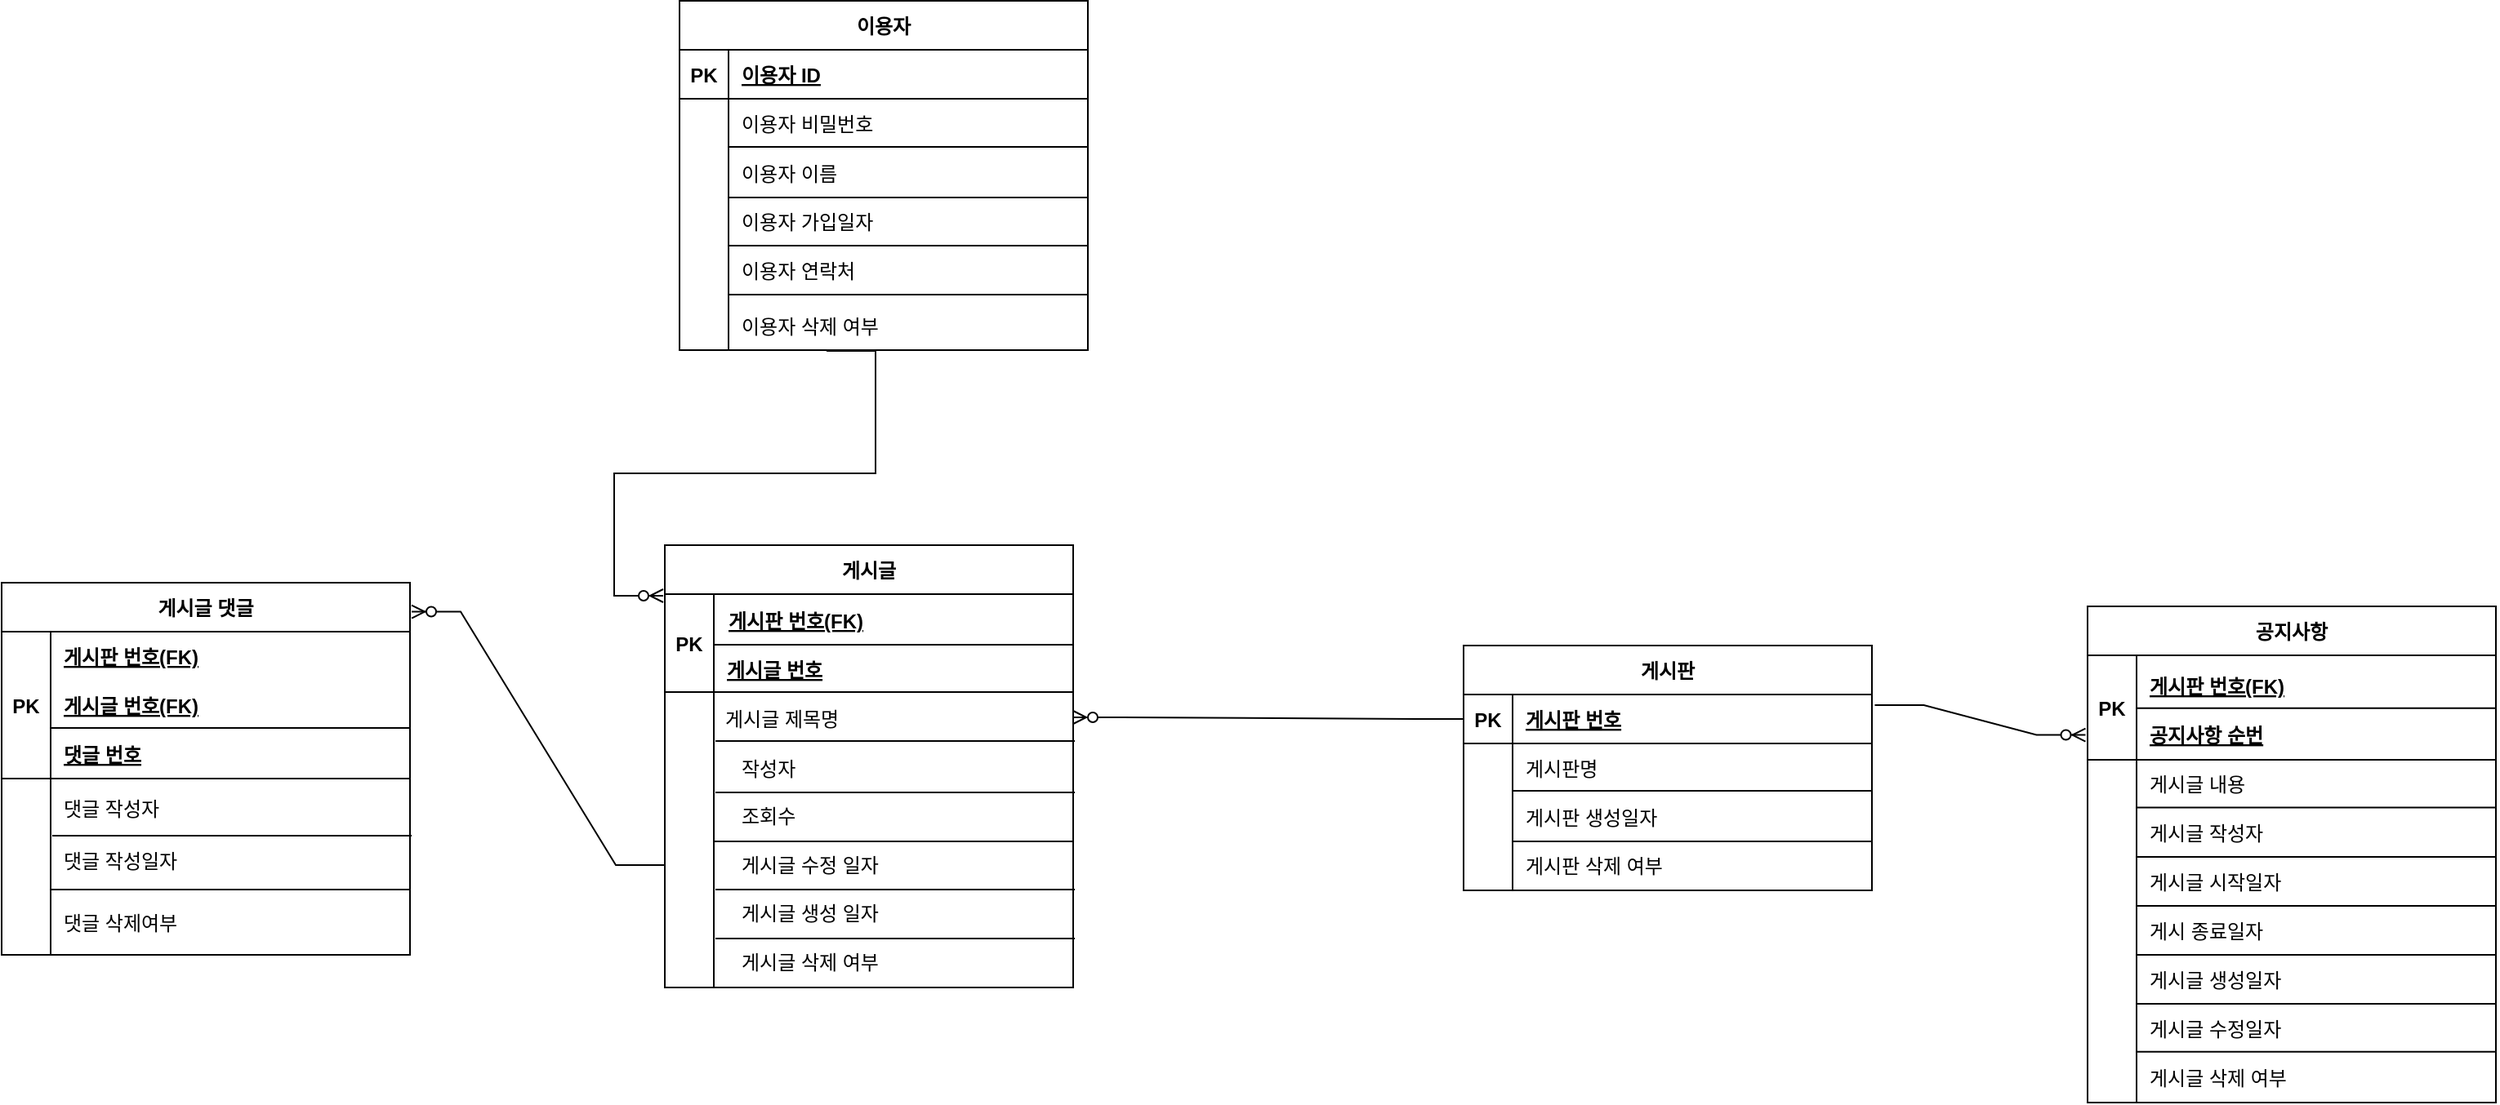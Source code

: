 <mxfile version="20.7.4" type="github">
  <diagram id="R2lEEEUBdFMjLlhIrx00" name="Page-1">
    <mxGraphModel dx="2390" dy="2681" grid="1" gridSize="10" guides="1" tooltips="1" connect="1" arrows="1" fold="1" page="1" pageScale="1" pageWidth="850" pageHeight="1100" math="0" shadow="0" extFonts="Permanent Marker^https://fonts.googleapis.com/css?family=Permanent+Marker">
      <root>
        <mxCell id="0" />
        <mxCell id="1" parent="0" />
        <mxCell id="C-vyLk0tnHw3VtMMgP7b-2" value="게시판" style="shape=table;startSize=30;container=1;collapsible=1;childLayout=tableLayout;fixedRows=1;rowLines=0;fontStyle=1;align=center;resizeLast=1;" parent="1" vertex="1">
          <mxGeometry x="320" y="110.5" width="250" height="150" as="geometry" />
        </mxCell>
        <mxCell id="C-vyLk0tnHw3VtMMgP7b-3" value="" style="shape=partialRectangle;collapsible=0;dropTarget=0;pointerEvents=0;fillColor=none;points=[[0,0.5],[1,0.5]];portConstraint=eastwest;top=0;left=0;right=0;bottom=1;" parent="C-vyLk0tnHw3VtMMgP7b-2" vertex="1">
          <mxGeometry y="30" width="250" height="30" as="geometry" />
        </mxCell>
        <mxCell id="C-vyLk0tnHw3VtMMgP7b-4" value="PK" style="shape=partialRectangle;overflow=hidden;connectable=0;fillColor=none;top=0;left=0;bottom=0;right=0;fontStyle=1;" parent="C-vyLk0tnHw3VtMMgP7b-3" vertex="1">
          <mxGeometry width="30" height="30" as="geometry">
            <mxRectangle width="30" height="30" as="alternateBounds" />
          </mxGeometry>
        </mxCell>
        <mxCell id="C-vyLk0tnHw3VtMMgP7b-5" value="게시판 번호" style="shape=partialRectangle;overflow=hidden;connectable=0;fillColor=none;top=0;left=0;bottom=0;right=0;align=left;spacingLeft=6;fontStyle=5;" parent="C-vyLk0tnHw3VtMMgP7b-3" vertex="1">
          <mxGeometry x="30" width="220" height="30" as="geometry">
            <mxRectangle width="220" height="30" as="alternateBounds" />
          </mxGeometry>
        </mxCell>
        <mxCell id="C-vyLk0tnHw3VtMMgP7b-6" value="" style="shape=partialRectangle;collapsible=0;dropTarget=0;pointerEvents=0;fillColor=none;points=[[0,0.5],[1,0.5]];portConstraint=eastwest;top=0;left=0;right=0;bottom=0;" parent="C-vyLk0tnHw3VtMMgP7b-2" vertex="1">
          <mxGeometry y="60" width="250" height="30" as="geometry" />
        </mxCell>
        <mxCell id="C-vyLk0tnHw3VtMMgP7b-7" value="" style="shape=partialRectangle;overflow=hidden;connectable=0;fillColor=none;top=0;left=0;bottom=0;right=0;" parent="C-vyLk0tnHw3VtMMgP7b-6" vertex="1">
          <mxGeometry width="30" height="30" as="geometry">
            <mxRectangle width="30" height="30" as="alternateBounds" />
          </mxGeometry>
        </mxCell>
        <mxCell id="C-vyLk0tnHw3VtMMgP7b-8" value="게시판명" style="shape=partialRectangle;overflow=hidden;connectable=0;fillColor=none;top=0;left=0;bottom=0;right=0;align=left;spacingLeft=6;" parent="C-vyLk0tnHw3VtMMgP7b-6" vertex="1">
          <mxGeometry x="30" width="220" height="30" as="geometry">
            <mxRectangle width="220" height="30" as="alternateBounds" />
          </mxGeometry>
        </mxCell>
        <mxCell id="C-vyLk0tnHw3VtMMgP7b-9" value="" style="shape=partialRectangle;collapsible=0;dropTarget=0;pointerEvents=0;fillColor=none;points=[[0,0.5],[1,0.5]];portConstraint=eastwest;top=0;left=0;right=0;bottom=0;" parent="C-vyLk0tnHw3VtMMgP7b-2" vertex="1">
          <mxGeometry y="90" width="250" height="60" as="geometry" />
        </mxCell>
        <mxCell id="C-vyLk0tnHw3VtMMgP7b-10" value="" style="shape=partialRectangle;overflow=hidden;connectable=0;fillColor=none;top=0;left=0;bottom=0;right=0;" parent="C-vyLk0tnHw3VtMMgP7b-9" vertex="1">
          <mxGeometry width="30" height="60" as="geometry">
            <mxRectangle width="30" height="60" as="alternateBounds" />
          </mxGeometry>
        </mxCell>
        <mxCell id="C-vyLk0tnHw3VtMMgP7b-11" value="" style="shape=partialRectangle;overflow=hidden;connectable=0;fillColor=none;top=0;left=0;bottom=0;right=0;align=left;spacingLeft=6;" parent="C-vyLk0tnHw3VtMMgP7b-9" vertex="1">
          <mxGeometry x="30" width="220" height="60" as="geometry">
            <mxRectangle width="220" height="60" as="alternateBounds" />
          </mxGeometry>
        </mxCell>
        <mxCell id="_RqJ43vcdFiJZNY9BzZW-1" value="게시판 삭제 여부  " style="shape=partialRectangle;overflow=hidden;connectable=0;fillColor=none;top=0;left=0;bottom=0;right=0;align=left;spacingLeft=6;" parent="1" vertex="1">
          <mxGeometry x="350" y="230" width="220" height="30" as="geometry">
            <mxRectangle width="220" height="30" as="alternateBounds" />
          </mxGeometry>
        </mxCell>
        <mxCell id="_RqJ43vcdFiJZNY9BzZW-5" value="게시판 생성일자  " style="shape=partialRectangle;overflow=hidden;connectable=0;fillColor=none;top=0;left=0;bottom=0;right=0;align=left;spacingLeft=6;" parent="1" vertex="1">
          <mxGeometry x="350" y="200.5" width="220" height="30" as="geometry">
            <mxRectangle width="220" height="30" as="alternateBounds" />
          </mxGeometry>
        </mxCell>
        <mxCell id="_RqJ43vcdFiJZNY9BzZW-6" value="게시글" style="shape=table;startSize=30;container=1;collapsible=1;childLayout=tableLayout;fixedRows=1;rowLines=0;fontStyle=1;align=center;resizeLast=1;" parent="1" vertex="1">
          <mxGeometry x="-169" y="49" width="250" height="271" as="geometry" />
        </mxCell>
        <mxCell id="_RqJ43vcdFiJZNY9BzZW-7" value="" style="shape=partialRectangle;collapsible=0;dropTarget=0;pointerEvents=0;fillColor=none;points=[[0,0.5],[1,0.5]];portConstraint=eastwest;top=0;left=0;right=0;bottom=1;" parent="_RqJ43vcdFiJZNY9BzZW-6" vertex="1">
          <mxGeometry y="30" width="250" height="60" as="geometry" />
        </mxCell>
        <mxCell id="_RqJ43vcdFiJZNY9BzZW-8" value="PK" style="shape=partialRectangle;overflow=hidden;connectable=0;fillColor=none;top=0;left=0;bottom=0;right=0;fontStyle=1;" parent="_RqJ43vcdFiJZNY9BzZW-7" vertex="1">
          <mxGeometry width="30" height="60" as="geometry">
            <mxRectangle width="30" height="60" as="alternateBounds" />
          </mxGeometry>
        </mxCell>
        <mxCell id="_RqJ43vcdFiJZNY9BzZW-9" value="" style="shape=partialRectangle;overflow=hidden;connectable=0;fillColor=none;top=0;left=0;bottom=0;right=0;align=left;spacingLeft=6;fontStyle=5;" parent="_RqJ43vcdFiJZNY9BzZW-7" vertex="1">
          <mxGeometry x="30" width="220" height="60" as="geometry">
            <mxRectangle width="220" height="60" as="alternateBounds" />
          </mxGeometry>
        </mxCell>
        <mxCell id="_RqJ43vcdFiJZNY9BzZW-10" value="" style="shape=partialRectangle;collapsible=0;dropTarget=0;pointerEvents=0;fillColor=none;points=[[0,0.5],[1,0.5]];portConstraint=eastwest;top=0;left=0;right=0;bottom=0;" parent="_RqJ43vcdFiJZNY9BzZW-6" vertex="1">
          <mxGeometry y="90" width="250" height="31" as="geometry" />
        </mxCell>
        <mxCell id="_RqJ43vcdFiJZNY9BzZW-11" value="" style="shape=partialRectangle;overflow=hidden;connectable=0;fillColor=none;top=0;left=0;bottom=0;right=0;" parent="_RqJ43vcdFiJZNY9BzZW-10" vertex="1">
          <mxGeometry width="30" height="31" as="geometry">
            <mxRectangle width="30" height="31" as="alternateBounds" />
          </mxGeometry>
        </mxCell>
        <mxCell id="_RqJ43vcdFiJZNY9BzZW-12" value="" style="shape=partialRectangle;overflow=hidden;connectable=0;fillColor=none;top=0;left=0;bottom=0;right=0;align=left;spacingLeft=6;" parent="_RqJ43vcdFiJZNY9BzZW-10" vertex="1">
          <mxGeometry x="30" width="220" height="31" as="geometry">
            <mxRectangle width="220" height="31" as="alternateBounds" />
          </mxGeometry>
        </mxCell>
        <mxCell id="_RqJ43vcdFiJZNY9BzZW-13" value="" style="shape=partialRectangle;collapsible=0;dropTarget=0;pointerEvents=0;fillColor=none;points=[[0,0.5],[1,0.5]];portConstraint=eastwest;top=0;left=0;right=0;bottom=0;" parent="_RqJ43vcdFiJZNY9BzZW-6" vertex="1">
          <mxGeometry y="121" width="250" height="150" as="geometry" />
        </mxCell>
        <mxCell id="_RqJ43vcdFiJZNY9BzZW-14" value="" style="shape=partialRectangle;overflow=hidden;connectable=0;fillColor=none;top=0;left=0;bottom=0;right=0;" parent="_RqJ43vcdFiJZNY9BzZW-13" vertex="1">
          <mxGeometry width="30" height="150" as="geometry">
            <mxRectangle width="30" height="150" as="alternateBounds" />
          </mxGeometry>
        </mxCell>
        <mxCell id="_RqJ43vcdFiJZNY9BzZW-15" value="" style="shape=partialRectangle;overflow=hidden;connectable=0;fillColor=none;top=0;left=0;bottom=0;right=0;align=left;spacingLeft=6;" parent="_RqJ43vcdFiJZNY9BzZW-13" vertex="1">
          <mxGeometry x="30" width="220" height="150" as="geometry">
            <mxRectangle width="220" height="150" as="alternateBounds" />
          </mxGeometry>
        </mxCell>
        <mxCell id="_RqJ43vcdFiJZNY9BzZW-17" value="게시글 번호" style="shape=partialRectangle;overflow=hidden;connectable=0;fillColor=none;top=0;left=0;bottom=0;right=0;align=left;spacingLeft=6;fontStyle=5;" parent="1" vertex="1">
          <mxGeometry x="-139" y="110" width="220" height="30" as="geometry">
            <mxRectangle width="220" height="30" as="alternateBounds" />
          </mxGeometry>
        </mxCell>
        <mxCell id="_RqJ43vcdFiJZNY9BzZW-18" value="게시판 번호(FK)" style="shape=partialRectangle;overflow=hidden;connectable=0;fillColor=none;top=0;left=0;bottom=0;right=0;align=left;spacingLeft=6;fontStyle=5;" parent="1" vertex="1">
          <mxGeometry x="-138" y="80" width="220" height="30" as="geometry">
            <mxRectangle width="220" height="30" as="alternateBounds" />
          </mxGeometry>
        </mxCell>
        <mxCell id="_RqJ43vcdFiJZNY9BzZW-20" value="" style="endArrow=none;html=1;rounded=0;" parent="1" edge="1">
          <mxGeometry width="50" height="50" relative="1" as="geometry">
            <mxPoint x="-139" y="110" as="sourcePoint" />
            <mxPoint x="81" y="110" as="targetPoint" />
          </mxGeometry>
        </mxCell>
        <mxCell id="_RqJ43vcdFiJZNY9BzZW-21" value="" style="endArrow=none;html=1;rounded=0;" parent="1" edge="1">
          <mxGeometry width="50" height="50" relative="1" as="geometry">
            <mxPoint x="350" y="199.5" as="sourcePoint" />
            <mxPoint x="570" y="199.5" as="targetPoint" />
          </mxGeometry>
        </mxCell>
        <mxCell id="_RqJ43vcdFiJZNY9BzZW-22" value="" style="endArrow=none;html=1;rounded=0;" parent="1" edge="1">
          <mxGeometry width="50" height="50" relative="1" as="geometry">
            <mxPoint x="350" y="230.5" as="sourcePoint" />
            <mxPoint x="570" y="230.5" as="targetPoint" />
          </mxGeometry>
        </mxCell>
        <mxCell id="_RqJ43vcdFiJZNY9BzZW-26" value="" style="edgeStyle=entityRelationEdgeStyle;fontSize=12;html=1;endArrow=ERzeroToMany;endFill=1;rounded=0;" parent="1" source="C-vyLk0tnHw3VtMMgP7b-3" target="_RqJ43vcdFiJZNY9BzZW-10" edge="1">
          <mxGeometry width="100" height="100" relative="1" as="geometry">
            <mxPoint x="270" y="200" as="sourcePoint" />
            <mxPoint x="370" y="100" as="targetPoint" />
          </mxGeometry>
        </mxCell>
        <mxCell id="_RqJ43vcdFiJZNY9BzZW-28" value="게시글 삭제 여부  " style="shape=partialRectangle;overflow=hidden;connectable=0;fillColor=none;top=0;left=0;bottom=0;right=0;align=left;spacingLeft=6;" parent="1" vertex="1">
          <mxGeometry x="-130" y="289" width="220" height="30" as="geometry">
            <mxRectangle width="220" height="30" as="alternateBounds" />
          </mxGeometry>
        </mxCell>
        <mxCell id="_RqJ43vcdFiJZNY9BzZW-29" value="게시글 생성 일자" style="shape=partialRectangle;overflow=hidden;connectable=0;fillColor=none;top=0;left=0;bottom=0;right=0;align=left;spacingLeft=6;" parent="1" vertex="1">
          <mxGeometry x="-130" y="259" width="220" height="30" as="geometry">
            <mxRectangle width="220" height="30" as="alternateBounds" />
          </mxGeometry>
        </mxCell>
        <mxCell id="_RqJ43vcdFiJZNY9BzZW-30" value="게시글 제목명 " style="shape=partialRectangle;overflow=hidden;connectable=0;fillColor=none;top=0;left=0;bottom=0;right=0;align=left;spacingLeft=6;" parent="1" vertex="1">
          <mxGeometry x="-140" y="140" width="220" height="30" as="geometry">
            <mxRectangle width="220" height="30" as="alternateBounds" />
          </mxGeometry>
        </mxCell>
        <mxCell id="_RqJ43vcdFiJZNY9BzZW-31" value="작성자" style="shape=partialRectangle;overflow=hidden;connectable=0;fillColor=none;top=0;left=0;bottom=0;right=0;align=left;spacingLeft=6;" parent="1" vertex="1">
          <mxGeometry x="-130" y="170.5" width="220" height="30" as="geometry">
            <mxRectangle width="220" height="30" as="alternateBounds" />
          </mxGeometry>
        </mxCell>
        <mxCell id="_RqJ43vcdFiJZNY9BzZW-32" value="조회수" style="shape=partialRectangle;overflow=hidden;connectable=0;fillColor=none;top=0;left=0;bottom=0;right=0;align=left;spacingLeft=6;" parent="1" vertex="1">
          <mxGeometry x="-130" y="199.5" width="220" height="30" as="geometry">
            <mxRectangle width="220" height="30" as="alternateBounds" />
          </mxGeometry>
        </mxCell>
        <mxCell id="_RqJ43vcdFiJZNY9BzZW-33" value="게시글 수정 일자" style="shape=partialRectangle;overflow=hidden;connectable=0;fillColor=none;top=0;left=0;bottom=0;right=0;align=left;spacingLeft=6;" parent="1" vertex="1">
          <mxGeometry x="-130" y="229.5" width="220" height="30" as="geometry">
            <mxRectangle width="220" height="30" as="alternateBounds" />
          </mxGeometry>
        </mxCell>
        <mxCell id="_RqJ43vcdFiJZNY9BzZW-34" value="" style="endArrow=none;html=1;rounded=0;" parent="1" edge="1">
          <mxGeometry width="50" height="50" relative="1" as="geometry">
            <mxPoint x="-138" y="169" as="sourcePoint" />
            <mxPoint x="82" y="169" as="targetPoint" />
          </mxGeometry>
        </mxCell>
        <mxCell id="_RqJ43vcdFiJZNY9BzZW-36" value="" style="endArrow=none;html=1;rounded=0;" parent="1" edge="1">
          <mxGeometry width="50" height="50" relative="1" as="geometry">
            <mxPoint x="-138" y="200.5" as="sourcePoint" />
            <mxPoint x="82" y="200.5" as="targetPoint" />
          </mxGeometry>
        </mxCell>
        <mxCell id="_RqJ43vcdFiJZNY9BzZW-37" value="" style="endArrow=none;html=1;rounded=0;" parent="1" edge="1">
          <mxGeometry width="50" height="50" relative="1" as="geometry">
            <mxPoint x="-139" y="230.5" as="sourcePoint" />
            <mxPoint x="81" y="230.5" as="targetPoint" />
          </mxGeometry>
        </mxCell>
        <mxCell id="_RqJ43vcdFiJZNY9BzZW-38" value="" style="endArrow=none;html=1;rounded=0;" parent="1" edge="1">
          <mxGeometry width="50" height="50" relative="1" as="geometry">
            <mxPoint x="-138" y="260" as="sourcePoint" />
            <mxPoint x="82" y="260" as="targetPoint" />
          </mxGeometry>
        </mxCell>
        <mxCell id="_RqJ43vcdFiJZNY9BzZW-39" value="" style="endArrow=none;html=1;rounded=0;" parent="1" edge="1">
          <mxGeometry width="50" height="50" relative="1" as="geometry">
            <mxPoint x="-138" y="290" as="sourcePoint" />
            <mxPoint x="82" y="290" as="targetPoint" />
          </mxGeometry>
        </mxCell>
        <mxCell id="_RqJ43vcdFiJZNY9BzZW-41" value="" style="edgeStyle=entityRelationEdgeStyle;fontSize=12;html=1;endArrow=ERzeroToMany;endFill=1;rounded=0;" parent="1" edge="1">
          <mxGeometry width="100" height="100" relative="1" as="geometry">
            <mxPoint x="-70" y="-70" as="sourcePoint" />
            <mxPoint x="-170" y="80" as="targetPoint" />
          </mxGeometry>
        </mxCell>
        <mxCell id="_RqJ43vcdFiJZNY9BzZW-43" value="이용자" style="shape=table;startSize=30;container=1;collapsible=1;childLayout=tableLayout;fixedRows=1;rowLines=0;fontStyle=1;align=center;resizeLast=1;" parent="1" vertex="1">
          <mxGeometry x="-160" y="-284.5" width="250" height="214" as="geometry" />
        </mxCell>
        <mxCell id="_RqJ43vcdFiJZNY9BzZW-44" value="" style="shape=partialRectangle;collapsible=0;dropTarget=0;pointerEvents=0;fillColor=none;points=[[0,0.5],[1,0.5]];portConstraint=eastwest;top=0;left=0;right=0;bottom=1;" parent="_RqJ43vcdFiJZNY9BzZW-43" vertex="1">
          <mxGeometry y="30" width="250" height="30" as="geometry" />
        </mxCell>
        <mxCell id="_RqJ43vcdFiJZNY9BzZW-45" value="PK" style="shape=partialRectangle;overflow=hidden;connectable=0;fillColor=none;top=0;left=0;bottom=0;right=0;fontStyle=1;" parent="_RqJ43vcdFiJZNY9BzZW-44" vertex="1">
          <mxGeometry width="30" height="30" as="geometry">
            <mxRectangle width="30" height="30" as="alternateBounds" />
          </mxGeometry>
        </mxCell>
        <mxCell id="_RqJ43vcdFiJZNY9BzZW-46" value="이용자 ID" style="shape=partialRectangle;overflow=hidden;connectable=0;fillColor=none;top=0;left=0;bottom=0;right=0;align=left;spacingLeft=6;fontStyle=5;" parent="_RqJ43vcdFiJZNY9BzZW-44" vertex="1">
          <mxGeometry x="30" width="220" height="30" as="geometry">
            <mxRectangle width="220" height="30" as="alternateBounds" />
          </mxGeometry>
        </mxCell>
        <mxCell id="_RqJ43vcdFiJZNY9BzZW-47" value="" style="shape=partialRectangle;collapsible=0;dropTarget=0;pointerEvents=0;fillColor=none;points=[[0,0.5],[1,0.5]];portConstraint=eastwest;top=0;left=0;right=0;bottom=0;" parent="_RqJ43vcdFiJZNY9BzZW-43" vertex="1">
          <mxGeometry y="60" width="250" height="30" as="geometry" />
        </mxCell>
        <mxCell id="_RqJ43vcdFiJZNY9BzZW-48" value="" style="shape=partialRectangle;overflow=hidden;connectable=0;fillColor=none;top=0;left=0;bottom=0;right=0;" parent="_RqJ43vcdFiJZNY9BzZW-47" vertex="1">
          <mxGeometry width="30" height="30" as="geometry">
            <mxRectangle width="30" height="30" as="alternateBounds" />
          </mxGeometry>
        </mxCell>
        <mxCell id="_RqJ43vcdFiJZNY9BzZW-49" value="이용자 비밀번호" style="shape=partialRectangle;overflow=hidden;connectable=0;fillColor=none;top=0;left=0;bottom=0;right=0;align=left;spacingLeft=6;" parent="_RqJ43vcdFiJZNY9BzZW-47" vertex="1">
          <mxGeometry x="30" width="220" height="30" as="geometry">
            <mxRectangle width="220" height="30" as="alternateBounds" />
          </mxGeometry>
        </mxCell>
        <mxCell id="_RqJ43vcdFiJZNY9BzZW-50" value="" style="shape=partialRectangle;collapsible=0;dropTarget=0;pointerEvents=0;fillColor=none;points=[[0,0.5],[1,0.5]];portConstraint=eastwest;top=0;left=0;right=0;bottom=0;" parent="_RqJ43vcdFiJZNY9BzZW-43" vertex="1">
          <mxGeometry y="90" width="250" height="124" as="geometry" />
        </mxCell>
        <mxCell id="_RqJ43vcdFiJZNY9BzZW-51" value="" style="shape=partialRectangle;overflow=hidden;connectable=0;fillColor=none;top=0;left=0;bottom=0;right=0;" parent="_RqJ43vcdFiJZNY9BzZW-50" vertex="1">
          <mxGeometry width="30" height="124" as="geometry">
            <mxRectangle width="30" height="124" as="alternateBounds" />
          </mxGeometry>
        </mxCell>
        <mxCell id="_RqJ43vcdFiJZNY9BzZW-52" value="" style="shape=partialRectangle;overflow=hidden;connectable=0;fillColor=none;top=0;left=0;bottom=0;right=0;align=left;spacingLeft=6;" parent="_RqJ43vcdFiJZNY9BzZW-50" vertex="1">
          <mxGeometry x="30" width="220" height="124" as="geometry">
            <mxRectangle width="220" height="124" as="alternateBounds" />
          </mxGeometry>
        </mxCell>
        <mxCell id="_RqJ43vcdFiJZNY9BzZW-53" value="이용자 가입일자 " style="shape=partialRectangle;overflow=hidden;connectable=0;fillColor=none;top=0;left=0;bottom=0;right=0;align=left;spacingLeft=6;" parent="1" vertex="1">
          <mxGeometry x="-130" y="-164.5" width="220" height="30" as="geometry">
            <mxRectangle width="220" height="30" as="alternateBounds" />
          </mxGeometry>
        </mxCell>
        <mxCell id="_RqJ43vcdFiJZNY9BzZW-54" value="이용자 이름" style="shape=partialRectangle;overflow=hidden;connectable=0;fillColor=none;top=0;left=0;bottom=0;right=0;align=left;spacingLeft=6;" parent="1" vertex="1">
          <mxGeometry x="-130" y="-194" width="220" height="30" as="geometry">
            <mxRectangle width="220" height="30" as="alternateBounds" />
          </mxGeometry>
        </mxCell>
        <mxCell id="_RqJ43vcdFiJZNY9BzZW-55" value="" style="endArrow=none;html=1;rounded=0;" parent="1" edge="1">
          <mxGeometry width="50" height="50" relative="1" as="geometry">
            <mxPoint x="-130" y="-195" as="sourcePoint" />
            <mxPoint x="90" y="-195" as="targetPoint" />
          </mxGeometry>
        </mxCell>
        <mxCell id="_RqJ43vcdFiJZNY9BzZW-56" value="" style="endArrow=none;html=1;rounded=0;" parent="1" edge="1">
          <mxGeometry width="50" height="50" relative="1" as="geometry">
            <mxPoint x="-130" y="-164" as="sourcePoint" />
            <mxPoint x="90" y="-164" as="targetPoint" />
          </mxGeometry>
        </mxCell>
        <mxCell id="_RqJ43vcdFiJZNY9BzZW-58" value="이용자 삭제 여부 " style="shape=partialRectangle;overflow=hidden;connectable=0;fillColor=none;top=0;left=0;bottom=0;right=0;align=left;spacingLeft=6;" parent="1" vertex="1">
          <mxGeometry x="-130" y="-100.5" width="220" height="30" as="geometry">
            <mxRectangle width="220" height="30" as="alternateBounds" />
          </mxGeometry>
        </mxCell>
        <mxCell id="_RqJ43vcdFiJZNY9BzZW-59" value="이용자 연락처" style="shape=partialRectangle;overflow=hidden;connectable=0;fillColor=none;top=0;left=0;bottom=0;right=0;align=left;spacingLeft=6;" parent="1" vertex="1">
          <mxGeometry x="-130" y="-134.5" width="220" height="30" as="geometry">
            <mxRectangle width="220" height="30" as="alternateBounds" />
          </mxGeometry>
        </mxCell>
        <mxCell id="_RqJ43vcdFiJZNY9BzZW-60" value="" style="endArrow=none;html=1;rounded=0;" parent="1" edge="1">
          <mxGeometry width="50" height="50" relative="1" as="geometry">
            <mxPoint x="-130" y="-134.5" as="sourcePoint" />
            <mxPoint x="90" y="-134.5" as="targetPoint" />
          </mxGeometry>
        </mxCell>
        <mxCell id="_RqJ43vcdFiJZNY9BzZW-61" value="" style="endArrow=none;html=1;rounded=0;" parent="1" edge="1">
          <mxGeometry width="50" height="50" relative="1" as="geometry">
            <mxPoint x="-130" y="-104.5" as="sourcePoint" />
            <mxPoint x="90" y="-104.5" as="targetPoint" />
          </mxGeometry>
        </mxCell>
        <mxCell id="_RqJ43vcdFiJZNY9BzZW-63" value="게시글 댓글" style="shape=table;startSize=30;container=1;collapsible=1;childLayout=tableLayout;fixedRows=1;rowLines=0;fontStyle=1;align=center;resizeLast=1;" parent="1" vertex="1">
          <mxGeometry x="-575" y="72" width="250" height="228" as="geometry" />
        </mxCell>
        <mxCell id="_RqJ43vcdFiJZNY9BzZW-64" value="" style="shape=partialRectangle;collapsible=0;dropTarget=0;pointerEvents=0;fillColor=none;points=[[0,0.5],[1,0.5]];portConstraint=eastwest;top=0;left=0;right=0;bottom=1;" parent="_RqJ43vcdFiJZNY9BzZW-63" vertex="1">
          <mxGeometry y="30" width="250" height="90" as="geometry" />
        </mxCell>
        <mxCell id="_RqJ43vcdFiJZNY9BzZW-65" value="PK" style="shape=partialRectangle;overflow=hidden;connectable=0;fillColor=none;top=0;left=0;bottom=0;right=0;fontStyle=1;" parent="_RqJ43vcdFiJZNY9BzZW-64" vertex="1">
          <mxGeometry width="30" height="90" as="geometry">
            <mxRectangle width="30" height="90" as="alternateBounds" />
          </mxGeometry>
        </mxCell>
        <mxCell id="_RqJ43vcdFiJZNY9BzZW-66" value="" style="shape=partialRectangle;overflow=hidden;connectable=0;fillColor=none;top=0;left=0;bottom=0;right=0;align=left;spacingLeft=6;fontStyle=5;" parent="_RqJ43vcdFiJZNY9BzZW-64" vertex="1">
          <mxGeometry x="30" width="220" height="90" as="geometry">
            <mxRectangle width="220" height="90" as="alternateBounds" />
          </mxGeometry>
        </mxCell>
        <mxCell id="_RqJ43vcdFiJZNY9BzZW-67" value="" style="shape=partialRectangle;collapsible=0;dropTarget=0;pointerEvents=0;fillColor=none;points=[[0,0.5],[1,0.5]];portConstraint=eastwest;top=0;left=0;right=0;bottom=0;" parent="_RqJ43vcdFiJZNY9BzZW-63" vertex="1">
          <mxGeometry y="120" width="250" height="30" as="geometry" />
        </mxCell>
        <mxCell id="_RqJ43vcdFiJZNY9BzZW-68" value="" style="shape=partialRectangle;overflow=hidden;connectable=0;fillColor=none;top=0;left=0;bottom=0;right=0;" parent="_RqJ43vcdFiJZNY9BzZW-67" vertex="1">
          <mxGeometry width="30" height="30" as="geometry">
            <mxRectangle width="30" height="30" as="alternateBounds" />
          </mxGeometry>
        </mxCell>
        <mxCell id="_RqJ43vcdFiJZNY9BzZW-69" value="" style="shape=partialRectangle;overflow=hidden;connectable=0;fillColor=none;top=0;left=0;bottom=0;right=0;align=left;spacingLeft=6;" parent="_RqJ43vcdFiJZNY9BzZW-67" vertex="1">
          <mxGeometry x="30" width="220" height="30" as="geometry">
            <mxRectangle width="220" height="30" as="alternateBounds" />
          </mxGeometry>
        </mxCell>
        <mxCell id="_RqJ43vcdFiJZNY9BzZW-70" value="" style="shape=partialRectangle;collapsible=0;dropTarget=0;pointerEvents=0;fillColor=none;points=[[0,0.5],[1,0.5]];portConstraint=eastwest;top=0;left=0;right=0;bottom=0;" parent="_RqJ43vcdFiJZNY9BzZW-63" vertex="1">
          <mxGeometry y="150" width="250" height="78" as="geometry" />
        </mxCell>
        <mxCell id="_RqJ43vcdFiJZNY9BzZW-71" value="" style="shape=partialRectangle;overflow=hidden;connectable=0;fillColor=none;top=0;left=0;bottom=0;right=0;" parent="_RqJ43vcdFiJZNY9BzZW-70" vertex="1">
          <mxGeometry width="30" height="78" as="geometry">
            <mxRectangle width="30" height="78" as="alternateBounds" />
          </mxGeometry>
        </mxCell>
        <mxCell id="_RqJ43vcdFiJZNY9BzZW-72" value="" style="shape=partialRectangle;overflow=hidden;connectable=0;fillColor=none;top=0;left=0;bottom=0;right=0;align=left;spacingLeft=6;" parent="_RqJ43vcdFiJZNY9BzZW-70" vertex="1">
          <mxGeometry x="30" width="220" height="78" as="geometry">
            <mxRectangle width="220" height="78" as="alternateBounds" />
          </mxGeometry>
        </mxCell>
        <mxCell id="_RqJ43vcdFiJZNY9BzZW-75" value="" style="endArrow=none;html=1;rounded=0;" parent="1" edge="1">
          <mxGeometry width="50" height="50" relative="1" as="geometry">
            <mxPoint x="-545" y="161" as="sourcePoint" />
            <mxPoint x="-325" y="161" as="targetPoint" />
          </mxGeometry>
        </mxCell>
        <mxCell id="_RqJ43vcdFiJZNY9BzZW-76" value="" style="endArrow=none;html=1;rounded=0;" parent="1" edge="1">
          <mxGeometry width="50" height="50" relative="1" as="geometry">
            <mxPoint x="-545" y="192" as="sourcePoint" />
            <mxPoint x="-325" y="192" as="targetPoint" />
          </mxGeometry>
        </mxCell>
        <mxCell id="_RqJ43vcdFiJZNY9BzZW-77" value="게시판 번호(FK)" style="shape=partialRectangle;overflow=hidden;connectable=0;fillColor=none;top=0;left=0;bottom=0;right=0;align=left;spacingLeft=6;fontStyle=5;" parent="1" vertex="1">
          <mxGeometry x="-545" y="102" width="220" height="30" as="geometry">
            <mxRectangle width="220" height="30" as="alternateBounds" />
          </mxGeometry>
        </mxCell>
        <mxCell id="_RqJ43vcdFiJZNY9BzZW-78" value="게시글 번호(FK)" style="shape=partialRectangle;overflow=hidden;connectable=0;fillColor=none;top=0;left=0;bottom=0;right=0;align=left;spacingLeft=6;fontStyle=5;" parent="1" vertex="1">
          <mxGeometry x="-545" y="132" width="220" height="30" as="geometry">
            <mxRectangle width="220" height="30" as="alternateBounds" />
          </mxGeometry>
        </mxCell>
        <mxCell id="_RqJ43vcdFiJZNY9BzZW-79" value="댓글 번호" style="shape=partialRectangle;overflow=hidden;connectable=0;fillColor=none;top=0;left=0;bottom=0;right=0;align=left;spacingLeft=6;fontStyle=5;" parent="1" vertex="1">
          <mxGeometry x="-545" y="162" width="220" height="30" as="geometry">
            <mxRectangle width="220" height="30" as="alternateBounds" />
          </mxGeometry>
        </mxCell>
        <mxCell id="3tfdij65VX1XMBJ2-7MY-1" value="댓글 작성자" style="shape=partialRectangle;overflow=hidden;connectable=0;fillColor=none;top=0;left=0;bottom=0;right=0;align=left;spacingLeft=6;" vertex="1" parent="1">
          <mxGeometry x="-545" y="195" width="220" height="30" as="geometry">
            <mxRectangle width="220" height="30" as="alternateBounds" />
          </mxGeometry>
        </mxCell>
        <mxCell id="3tfdij65VX1XMBJ2-7MY-2" value="댓글 작성일자" style="shape=partialRectangle;overflow=hidden;connectable=0;fillColor=none;top=0;left=0;bottom=0;right=0;align=left;spacingLeft=6;" vertex="1" parent="1">
          <mxGeometry x="-545" y="227" width="220" height="30" as="geometry">
            <mxRectangle width="220" height="30" as="alternateBounds" />
          </mxGeometry>
        </mxCell>
        <mxCell id="3tfdij65VX1XMBJ2-7MY-3" value="댓글 삭제여부" style="shape=partialRectangle;overflow=hidden;connectable=0;fillColor=none;top=0;left=0;bottom=0;right=0;align=left;spacingLeft=6;" vertex="1" parent="1">
          <mxGeometry x="-545" y="265" width="220" height="30" as="geometry">
            <mxRectangle width="220" height="30" as="alternateBounds" />
          </mxGeometry>
        </mxCell>
        <mxCell id="3tfdij65VX1XMBJ2-7MY-4" value="" style="endArrow=none;html=1;rounded=0;" edge="1" parent="1">
          <mxGeometry width="50" height="50" relative="1" as="geometry">
            <mxPoint x="-544" y="227" as="sourcePoint" />
            <mxPoint x="-324" y="227" as="targetPoint" />
          </mxGeometry>
        </mxCell>
        <mxCell id="3tfdij65VX1XMBJ2-7MY-5" value="" style="endArrow=none;html=1;rounded=0;" edge="1" parent="1">
          <mxGeometry width="50" height="50" relative="1" as="geometry">
            <mxPoint x="-545" y="260" as="sourcePoint" />
            <mxPoint x="-325" y="260" as="targetPoint" />
          </mxGeometry>
        </mxCell>
        <mxCell id="3tfdij65VX1XMBJ2-7MY-6" value="" style="edgeStyle=entityRelationEdgeStyle;fontSize=12;html=1;endArrow=ERzeroToMany;endFill=1;rounded=0;entryX=1.004;entryY=0.078;entryDx=0;entryDy=0;entryPerimeter=0;exitX=0;exitY=0.5;exitDx=0;exitDy=0;" edge="1" parent="1" source="_RqJ43vcdFiJZNY9BzZW-13" target="_RqJ43vcdFiJZNY9BzZW-63">
          <mxGeometry width="100" height="100" relative="1" as="geometry">
            <mxPoint x="-169" y="210.5" as="sourcePoint" />
            <mxPoint x="-69" y="110.5" as="targetPoint" />
          </mxGeometry>
        </mxCell>
        <mxCell id="3tfdij65VX1XMBJ2-7MY-7" value="공지사항" style="shape=table;startSize=30;container=1;collapsible=1;childLayout=tableLayout;fixedRows=1;rowLines=0;fontStyle=1;align=center;resizeLast=1;" vertex="1" parent="1">
          <mxGeometry x="702" y="86.5" width="250" height="304" as="geometry" />
        </mxCell>
        <mxCell id="3tfdij65VX1XMBJ2-7MY-8" value="" style="shape=partialRectangle;collapsible=0;dropTarget=0;pointerEvents=0;fillColor=none;points=[[0,0.5],[1,0.5]];portConstraint=eastwest;top=0;left=0;right=0;bottom=1;" vertex="1" parent="3tfdij65VX1XMBJ2-7MY-7">
          <mxGeometry y="30" width="250" height="64" as="geometry" />
        </mxCell>
        <mxCell id="3tfdij65VX1XMBJ2-7MY-9" value="PK" style="shape=partialRectangle;overflow=hidden;connectable=0;fillColor=none;top=0;left=0;bottom=0;right=0;fontStyle=1;" vertex="1" parent="3tfdij65VX1XMBJ2-7MY-8">
          <mxGeometry width="30" height="64" as="geometry">
            <mxRectangle width="30" height="64" as="alternateBounds" />
          </mxGeometry>
        </mxCell>
        <mxCell id="3tfdij65VX1XMBJ2-7MY-10" value="" style="shape=partialRectangle;overflow=hidden;connectable=0;fillColor=none;top=0;left=0;bottom=0;right=0;align=left;spacingLeft=6;fontStyle=5;" vertex="1" parent="3tfdij65VX1XMBJ2-7MY-8">
          <mxGeometry x="30" width="220" height="64" as="geometry">
            <mxRectangle width="220" height="64" as="alternateBounds" />
          </mxGeometry>
        </mxCell>
        <mxCell id="3tfdij65VX1XMBJ2-7MY-14" value="" style="shape=partialRectangle;collapsible=0;dropTarget=0;pointerEvents=0;fillColor=none;points=[[0,0.5],[1,0.5]];portConstraint=eastwest;top=0;left=0;right=0;bottom=0;" vertex="1" parent="3tfdij65VX1XMBJ2-7MY-7">
          <mxGeometry y="94" width="250" height="210" as="geometry" />
        </mxCell>
        <mxCell id="3tfdij65VX1XMBJ2-7MY-15" value="" style="shape=partialRectangle;overflow=hidden;connectable=0;fillColor=none;top=0;left=0;bottom=0;right=0;" vertex="1" parent="3tfdij65VX1XMBJ2-7MY-14">
          <mxGeometry width="30" height="210" as="geometry">
            <mxRectangle width="30" height="210" as="alternateBounds" />
          </mxGeometry>
        </mxCell>
        <mxCell id="3tfdij65VX1XMBJ2-7MY-16" value="" style="shape=partialRectangle;overflow=hidden;connectable=0;fillColor=none;top=0;left=0;bottom=0;right=0;align=left;spacingLeft=6;" vertex="1" parent="3tfdij65VX1XMBJ2-7MY-14">
          <mxGeometry x="30" width="220" height="210" as="geometry">
            <mxRectangle width="220" height="210" as="alternateBounds" />
          </mxGeometry>
        </mxCell>
        <mxCell id="3tfdij65VX1XMBJ2-7MY-20" value="" style="endArrow=none;html=1;rounded=0;" edge="1" parent="1">
          <mxGeometry width="50" height="50" relative="1" as="geometry">
            <mxPoint x="732.0" y="209.71" as="sourcePoint" />
            <mxPoint x="952.0" y="209.71" as="targetPoint" />
          </mxGeometry>
        </mxCell>
        <mxCell id="3tfdij65VX1XMBJ2-7MY-21" value="게시판 번호(FK)" style="shape=partialRectangle;overflow=hidden;connectable=0;fillColor=none;top=0;left=0;bottom=0;right=0;align=left;spacingLeft=6;fontStyle=5;" vertex="1" parent="1">
          <mxGeometry x="732" y="120" width="220" height="30" as="geometry">
            <mxRectangle width="220" height="30" as="alternateBounds" />
          </mxGeometry>
        </mxCell>
        <mxCell id="3tfdij65VX1XMBJ2-7MY-22" value="공지사항 순번" style="shape=partialRectangle;overflow=hidden;connectable=0;fillColor=none;top=0;left=0;bottom=0;right=0;align=left;spacingLeft=6;fontStyle=5;" vertex="1" parent="1">
          <mxGeometry x="732" y="150" width="220" height="30" as="geometry">
            <mxRectangle width="220" height="30" as="alternateBounds" />
          </mxGeometry>
        </mxCell>
        <mxCell id="3tfdij65VX1XMBJ2-7MY-23" value="" style="endArrow=none;html=1;rounded=0;" edge="1" parent="1">
          <mxGeometry width="50" height="50" relative="1" as="geometry">
            <mxPoint x="732.0" y="148.82" as="sourcePoint" />
            <mxPoint x="952.0" y="148.82" as="targetPoint" />
          </mxGeometry>
        </mxCell>
        <mxCell id="3tfdij65VX1XMBJ2-7MY-25" value="게시글 시작일자" style="shape=partialRectangle;overflow=hidden;connectable=0;fillColor=none;top=0;left=0;bottom=0;right=0;align=left;spacingLeft=6;" vertex="1" parent="1">
          <mxGeometry x="732" y="240" width="220" height="30" as="geometry">
            <mxRectangle width="220" height="30" as="alternateBounds" />
          </mxGeometry>
        </mxCell>
        <mxCell id="3tfdij65VX1XMBJ2-7MY-26" value="게시글 내용" style="shape=partialRectangle;overflow=hidden;connectable=0;fillColor=none;top=0;left=0;bottom=0;right=0;align=left;spacingLeft=6;" vertex="1" parent="1">
          <mxGeometry x="732" y="180" width="220" height="30" as="geometry">
            <mxRectangle width="220" height="30" as="alternateBounds" />
          </mxGeometry>
        </mxCell>
        <mxCell id="3tfdij65VX1XMBJ2-7MY-27" value="게시 종료일자" style="shape=partialRectangle;overflow=hidden;connectable=0;fillColor=none;top=0;left=0;bottom=0;right=0;align=left;spacingLeft=6;" vertex="1" parent="1">
          <mxGeometry x="732" y="270" width="220" height="30" as="geometry">
            <mxRectangle width="220" height="30" as="alternateBounds" />
          </mxGeometry>
        </mxCell>
        <mxCell id="3tfdij65VX1XMBJ2-7MY-28" value="" style="endArrow=none;html=1;rounded=0;" edge="1" parent="1">
          <mxGeometry width="50" height="50" relative="1" as="geometry">
            <mxPoint x="732.0" y="240.0" as="sourcePoint" />
            <mxPoint x="952.0" y="240.0" as="targetPoint" />
          </mxGeometry>
        </mxCell>
        <mxCell id="3tfdij65VX1XMBJ2-7MY-29" value="게시글 삭제 여부" style="shape=partialRectangle;overflow=hidden;connectable=0;fillColor=none;top=0;left=0;bottom=0;right=0;align=left;spacingLeft=6;" vertex="1" parent="1">
          <mxGeometry x="732" y="360" width="220" height="30" as="geometry">
            <mxRectangle width="220" height="30" as="alternateBounds" />
          </mxGeometry>
        </mxCell>
        <mxCell id="3tfdij65VX1XMBJ2-7MY-30" value="" style="endArrow=none;html=1;rounded=0;" edge="1" parent="1">
          <mxGeometry width="50" height="50" relative="1" as="geometry">
            <mxPoint x="732.0" y="270" as="sourcePoint" />
            <mxPoint x="952.0" y="270" as="targetPoint" />
          </mxGeometry>
        </mxCell>
        <mxCell id="3tfdij65VX1XMBJ2-7MY-31" value="" style="endArrow=none;html=1;rounded=0;" edge="1" parent="1">
          <mxGeometry width="50" height="50" relative="1" as="geometry">
            <mxPoint x="732.0" y="300" as="sourcePoint" />
            <mxPoint x="952.0" y="300" as="targetPoint" />
          </mxGeometry>
        </mxCell>
        <mxCell id="3tfdij65VX1XMBJ2-7MY-32" value="" style="endArrow=none;html=1;rounded=0;" edge="1" parent="1">
          <mxGeometry width="50" height="50" relative="1" as="geometry">
            <mxPoint x="732.0" y="330" as="sourcePoint" />
            <mxPoint x="952.0" y="330" as="targetPoint" />
          </mxGeometry>
        </mxCell>
        <mxCell id="3tfdij65VX1XMBJ2-7MY-33" value="게시글 작성자" style="shape=partialRectangle;overflow=hidden;connectable=0;fillColor=none;top=0;left=0;bottom=0;right=0;align=left;spacingLeft=6;" vertex="1" parent="1">
          <mxGeometry x="732" y="210" width="220" height="30" as="geometry">
            <mxRectangle width="220" height="30" as="alternateBounds" />
          </mxGeometry>
        </mxCell>
        <mxCell id="3tfdij65VX1XMBJ2-7MY-34" value="게시글 생성일자" style="shape=partialRectangle;overflow=hidden;connectable=0;fillColor=none;top=0;left=0;bottom=0;right=0;align=left;spacingLeft=6;" vertex="1" parent="1">
          <mxGeometry x="732" y="300" width="220" height="30" as="geometry">
            <mxRectangle width="220" height="30" as="alternateBounds" />
          </mxGeometry>
        </mxCell>
        <mxCell id="3tfdij65VX1XMBJ2-7MY-35" value="게시글 수정일자" style="shape=partialRectangle;overflow=hidden;connectable=0;fillColor=none;top=0;left=0;bottom=0;right=0;align=left;spacingLeft=6;" vertex="1" parent="1">
          <mxGeometry x="732" y="330" width="220" height="30" as="geometry">
            <mxRectangle width="220" height="30" as="alternateBounds" />
          </mxGeometry>
        </mxCell>
        <mxCell id="3tfdij65VX1XMBJ2-7MY-36" value="" style="edgeStyle=entityRelationEdgeStyle;fontSize=12;html=1;endArrow=ERzeroToMany;endFill=1;rounded=0;exitX=1.007;exitY=0.217;exitDx=0;exitDy=0;exitPerimeter=0;entryX=-0.005;entryY=0.762;entryDx=0;entryDy=0;entryPerimeter=0;" edge="1" parent="1" source="C-vyLk0tnHw3VtMMgP7b-3" target="3tfdij65VX1XMBJ2-7MY-8">
          <mxGeometry width="100" height="100" relative="1" as="geometry">
            <mxPoint x="729" y="177.5" as="sourcePoint" />
            <mxPoint x="490" y="176.5" as="targetPoint" />
          </mxGeometry>
        </mxCell>
        <mxCell id="3tfdij65VX1XMBJ2-7MY-37" value="" style="endArrow=none;html=1;rounded=0;" edge="1" parent="1">
          <mxGeometry width="50" height="50" relative="1" as="geometry">
            <mxPoint x="732.0" y="359.43" as="sourcePoint" />
            <mxPoint x="952.0" y="359.43" as="targetPoint" />
          </mxGeometry>
        </mxCell>
      </root>
    </mxGraphModel>
  </diagram>
</mxfile>
